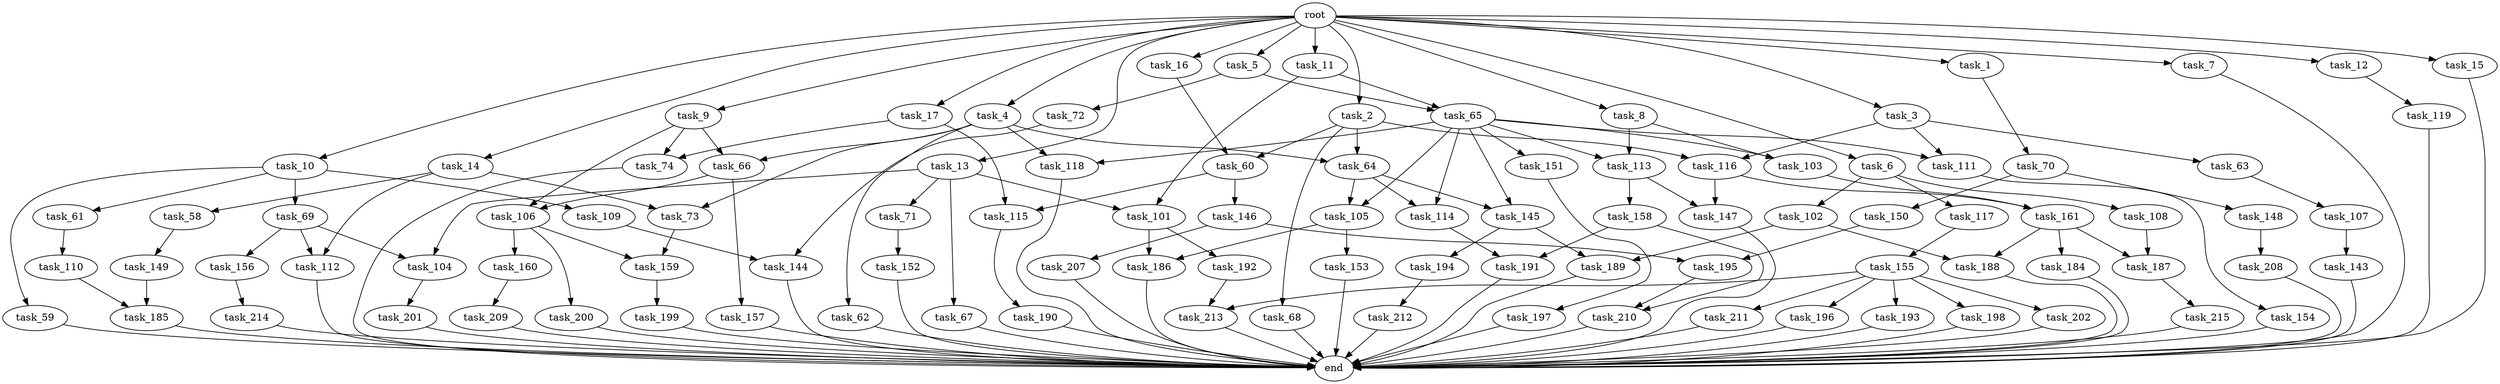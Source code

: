 digraph G {
  task_11 [size="2.048000"];
  task_195 [size="1941325217.792000"];
  task_64 [size="996432412.672000"];
  task_17 [size="2.048000"];
  task_190 [size="841813590.016000"];
  task_112 [size="498216206.336000"];
  task_69 [size="1391569403.904000"];
  task_104 [size="1460288880.640000"];
  task_209 [size="1391569403.904000"];
  task_113 [size="584115552.256000"];
  task_189 [size="137438953.472000"];
  task_199 [size="68719476.736000"];
  task_73 [size="584115552.256000"];
  task_59 [size="1391569403.904000"];
  task_197 [size="1099511627.776000"];
  task_67 [size="1391569403.904000"];
  task_109 [size="1391569403.904000"];
  task_7 [size="2.048000"];
  task_192 [size="154618822.656000"];
  task_214 [size="1717986918.400000"];
  task_157 [size="1099511627.776000"];
  task_185 [size="1168231104.512000"];
  task_115 [size="1992864825.344000"];
  task_211 [size="429496729.600000"];
  end [size="0.000000"];
  task_158 [size="841813590.016000"];
  task_63 [size="429496729.600000"];
  task_188 [size="910533066.752000"];
  task_61 [size="1391569403.904000"];
  task_119 [size="1391569403.904000"];
  task_107 [size="1099511627.776000"];
  task_72 [size="68719476.736000"];
  task_196 [size="429496729.600000"];
  task_118 [size="309237645.312000"];
  task_105 [size="223338299.392000"];
  task_193 [size="429496729.600000"];
  task_198 [size="429496729.600000"];
  task_145 [size="223338299.392000"];
  task_3 [size="2.048000"];
  task_202 [size="429496729.600000"];
  task_207 [size="841813590.016000"];
  task_14 [size="2.048000"];
  task_62 [size="154618822.656000"];
  task_153 [size="1099511627.776000"];
  task_215 [size="429496729.600000"];
  task_147 [size="1271310319.616000"];
  task_108 [size="618475290.624000"];
  task_146 [size="1717986918.400000"];
  task_9 [size="2.048000"];
  task_149 [size="154618822.656000"];
  task_16 [size="2.048000"];
  task_58 [size="429496729.600000"];
  task_187 [size="1271310319.616000"];
  task_15 [size="2.048000"];
  root [size="0.000000"];
  task_184 [size="841813590.016000"];
  task_212 [size="1717986918.400000"];
  task_161 [size="498216206.336000"];
  task_4 [size="2.048000"];
  task_70 [size="154618822.656000"];
  task_65 [size="137438953.472000"];
  task_60 [size="910533066.752000"];
  task_13 [size="2.048000"];
  task_143 [size="68719476.736000"];
  task_194 [size="68719476.736000"];
  task_66 [size="1254130450.432000"];
  task_210 [size="1271310319.616000"];
  task_5 [size="2.048000"];
  task_144 [size="2817498546.176000"];
  task_154 [size="841813590.016000"];
  task_200 [size="618475290.624000"];
  task_6 [size="2.048000"];
  task_116 [size="1271310319.616000"];
  task_150 [size="68719476.736000"];
  task_201 [size="68719476.736000"];
  task_152 [size="618475290.624000"];
  task_106 [size="2199023255.552000"];
  task_117 [size="618475290.624000"];
  task_213 [size="1821066133.504000"];
  task_155 [size="154618822.656000"];
  task_10 [size="2.048000"];
  task_110 [size="68719476.736000"];
  task_148 [size="68719476.736000"];
  task_186 [size="1254130450.432000"];
  task_74 [size="1374389534.720000"];
  task_103 [size="584115552.256000"];
  task_160 [size="618475290.624000"];
  task_1 [size="2.048000"];
  task_208 [size="274877906.944000"];
  task_159 [size="1460288880.640000"];
  task_151 [size="154618822.656000"];
  task_156 [size="68719476.736000"];
  task_68 [size="841813590.016000"];
  task_2 [size="2.048000"];
  task_71 [size="1391569403.904000"];
  task_114 [size="223338299.392000"];
  task_12 [size="2.048000"];
  task_111 [size="584115552.256000"];
  task_191 [size="1821066133.504000"];
  task_8 [size="2.048000"];
  task_102 [size="618475290.624000"];
  task_101 [size="1460288880.640000"];

  task_11 -> task_65 [size="33554432.000000"];
  task_11 -> task_101 [size="33554432.000000"];
  task_195 -> task_210 [size="411041792.000000"];
  task_64 -> task_114 [size="33554432.000000"];
  task_64 -> task_145 [size="33554432.000000"];
  task_64 -> task_105 [size="33554432.000000"];
  task_17 -> task_115 [size="134217728.000000"];
  task_17 -> task_74 [size="134217728.000000"];
  task_190 -> end [size="1.000000"];
  task_112 -> end [size="1.000000"];
  task_69 -> task_112 [size="33554432.000000"];
  task_69 -> task_156 [size="33554432.000000"];
  task_69 -> task_104 [size="33554432.000000"];
  task_104 -> task_201 [size="33554432.000000"];
  task_209 -> end [size="1.000000"];
  task_113 -> task_147 [size="411041792.000000"];
  task_113 -> task_158 [size="411041792.000000"];
  task_189 -> end [size="1.000000"];
  task_199 -> end [size="1.000000"];
  task_73 -> task_159 [size="411041792.000000"];
  task_59 -> end [size="1.000000"];
  task_197 -> end [size="1.000000"];
  task_67 -> end [size="1.000000"];
  task_109 -> task_144 [size="536870912.000000"];
  task_7 -> end [size="1.000000"];
  task_192 -> task_213 [size="679477248.000000"];
  task_214 -> end [size="1.000000"];
  task_157 -> end [size="1.000000"];
  task_185 -> end [size="1.000000"];
  task_115 -> task_190 [size="411041792.000000"];
  task_211 -> end [size="1.000000"];
  task_158 -> task_210 [size="209715200.000000"];
  task_158 -> task_191 [size="209715200.000000"];
  task_63 -> task_107 [size="536870912.000000"];
  task_188 -> end [size="1.000000"];
  task_61 -> task_110 [size="33554432.000000"];
  task_119 -> end [size="1.000000"];
  task_107 -> task_143 [size="33554432.000000"];
  task_72 -> task_144 [size="838860800.000000"];
  task_196 -> end [size="1.000000"];
  task_118 -> end [size="1.000000"];
  task_105 -> task_186 [size="536870912.000000"];
  task_105 -> task_153 [size="536870912.000000"];
  task_193 -> end [size="1.000000"];
  task_198 -> end [size="1.000000"];
  task_145 -> task_189 [size="33554432.000000"];
  task_145 -> task_194 [size="33554432.000000"];
  task_3 -> task_111 [size="209715200.000000"];
  task_3 -> task_116 [size="209715200.000000"];
  task_3 -> task_63 [size="209715200.000000"];
  task_202 -> end [size="1.000000"];
  task_207 -> end [size="1.000000"];
  task_14 -> task_58 [size="209715200.000000"];
  task_14 -> task_73 [size="209715200.000000"];
  task_14 -> task_112 [size="209715200.000000"];
  task_62 -> end [size="1.000000"];
  task_153 -> end [size="1.000000"];
  task_215 -> end [size="1.000000"];
  task_147 -> end [size="1.000000"];
  task_108 -> task_187 [size="209715200.000000"];
  task_146 -> task_207 [size="411041792.000000"];
  task_146 -> task_195 [size="411041792.000000"];
  task_9 -> task_66 [size="536870912.000000"];
  task_9 -> task_106 [size="536870912.000000"];
  task_9 -> task_74 [size="536870912.000000"];
  task_149 -> task_185 [size="536870912.000000"];
  task_16 -> task_60 [size="33554432.000000"];
  task_58 -> task_149 [size="75497472.000000"];
  task_187 -> task_215 [size="209715200.000000"];
  task_15 -> end [size="1.000000"];
  root -> task_15 [size="1.000000"];
  root -> task_16 [size="1.000000"];
  root -> task_5 [size="1.000000"];
  root -> task_11 [size="1.000000"];
  root -> task_3 [size="1.000000"];
  root -> task_12 [size="1.000000"];
  root -> task_8 [size="1.000000"];
  root -> task_6 [size="1.000000"];
  root -> task_17 [size="1.000000"];
  root -> task_7 [size="1.000000"];
  root -> task_1 [size="1.000000"];
  root -> task_4 [size="1.000000"];
  root -> task_2 [size="1.000000"];
  root -> task_13 [size="1.000000"];
  root -> task_14 [size="1.000000"];
  root -> task_9 [size="1.000000"];
  root -> task_10 [size="1.000000"];
  task_184 -> end [size="1.000000"];
  task_212 -> end [size="1.000000"];
  task_161 -> task_188 [size="411041792.000000"];
  task_161 -> task_187 [size="411041792.000000"];
  task_161 -> task_184 [size="411041792.000000"];
  task_4 -> task_66 [size="75497472.000000"];
  task_4 -> task_62 [size="75497472.000000"];
  task_4 -> task_73 [size="75497472.000000"];
  task_4 -> task_64 [size="75497472.000000"];
  task_4 -> task_118 [size="75497472.000000"];
  task_70 -> task_148 [size="33554432.000000"];
  task_70 -> task_150 [size="33554432.000000"];
  task_65 -> task_113 [size="75497472.000000"];
  task_65 -> task_103 [size="75497472.000000"];
  task_65 -> task_114 [size="75497472.000000"];
  task_65 -> task_118 [size="75497472.000000"];
  task_65 -> task_151 [size="75497472.000000"];
  task_65 -> task_111 [size="75497472.000000"];
  task_65 -> task_105 [size="75497472.000000"];
  task_65 -> task_145 [size="75497472.000000"];
  task_60 -> task_146 [size="838860800.000000"];
  task_60 -> task_115 [size="838860800.000000"];
  task_13 -> task_67 [size="679477248.000000"];
  task_13 -> task_71 [size="679477248.000000"];
  task_13 -> task_104 [size="679477248.000000"];
  task_13 -> task_101 [size="679477248.000000"];
  task_143 -> end [size="1.000000"];
  task_194 -> task_212 [size="838860800.000000"];
  task_66 -> task_157 [size="536870912.000000"];
  task_66 -> task_106 [size="536870912.000000"];
  task_210 -> end [size="1.000000"];
  task_5 -> task_65 [size="33554432.000000"];
  task_5 -> task_72 [size="33554432.000000"];
  task_144 -> end [size="1.000000"];
  task_154 -> end [size="1.000000"];
  task_200 -> end [size="1.000000"];
  task_6 -> task_108 [size="301989888.000000"];
  task_6 -> task_102 [size="301989888.000000"];
  task_6 -> task_117 [size="301989888.000000"];
  task_116 -> task_161 [size="209715200.000000"];
  task_116 -> task_147 [size="209715200.000000"];
  task_150 -> task_195 [size="536870912.000000"];
  task_201 -> end [size="1.000000"];
  task_152 -> end [size="1.000000"];
  task_106 -> task_159 [size="301989888.000000"];
  task_106 -> task_160 [size="301989888.000000"];
  task_106 -> task_200 [size="301989888.000000"];
  task_117 -> task_155 [size="75497472.000000"];
  task_213 -> end [size="1.000000"];
  task_155 -> task_198 [size="209715200.000000"];
  task_155 -> task_193 [size="209715200.000000"];
  task_155 -> task_202 [size="209715200.000000"];
  task_155 -> task_196 [size="209715200.000000"];
  task_155 -> task_211 [size="209715200.000000"];
  task_155 -> task_213 [size="209715200.000000"];
  task_10 -> task_61 [size="679477248.000000"];
  task_10 -> task_69 [size="679477248.000000"];
  task_10 -> task_59 [size="679477248.000000"];
  task_10 -> task_109 [size="679477248.000000"];
  task_110 -> task_185 [size="33554432.000000"];
  task_148 -> task_208 [size="134217728.000000"];
  task_186 -> end [size="1.000000"];
  task_74 -> end [size="1.000000"];
  task_103 -> task_161 [size="33554432.000000"];
  task_160 -> task_209 [size="679477248.000000"];
  task_1 -> task_70 [size="75497472.000000"];
  task_208 -> end [size="1.000000"];
  task_159 -> task_199 [size="33554432.000000"];
  task_151 -> task_197 [size="536870912.000000"];
  task_156 -> task_214 [size="838860800.000000"];
  task_68 -> end [size="1.000000"];
  task_2 -> task_60 [size="411041792.000000"];
  task_2 -> task_68 [size="411041792.000000"];
  task_2 -> task_64 [size="411041792.000000"];
  task_2 -> task_116 [size="411041792.000000"];
  task_71 -> task_152 [size="301989888.000000"];
  task_114 -> task_191 [size="679477248.000000"];
  task_12 -> task_119 [size="679477248.000000"];
  task_111 -> task_154 [size="411041792.000000"];
  task_191 -> end [size="1.000000"];
  task_8 -> task_113 [size="209715200.000000"];
  task_8 -> task_103 [size="209715200.000000"];
  task_102 -> task_188 [size="33554432.000000"];
  task_102 -> task_189 [size="33554432.000000"];
  task_101 -> task_186 [size="75497472.000000"];
  task_101 -> task_192 [size="75497472.000000"];
}
